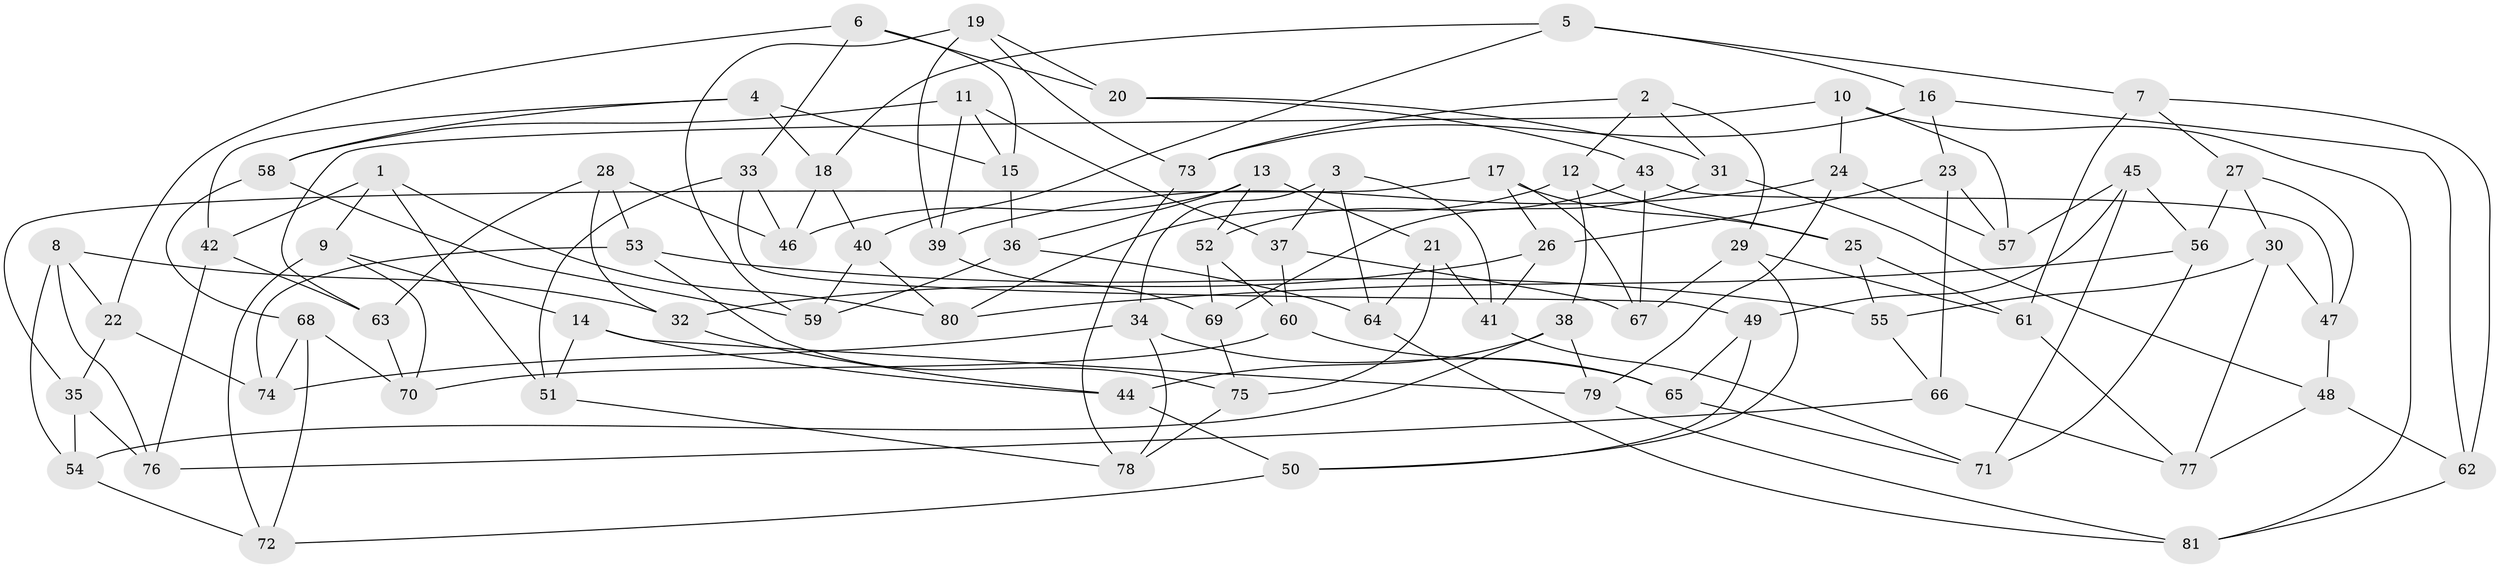 // coarse degree distribution, {9: 0.03508771929824561, 10: 0.017543859649122806, 8: 0.03508771929824561, 4: 0.7894736842105263, 12: 0.017543859649122806, 2: 0.017543859649122806, 6: 0.017543859649122806, 3: 0.07017543859649122}
// Generated by graph-tools (version 1.1) at 2025/53/03/04/25 22:53:38]
// undirected, 81 vertices, 162 edges
graph export_dot {
  node [color=gray90,style=filled];
  1;
  2;
  3;
  4;
  5;
  6;
  7;
  8;
  9;
  10;
  11;
  12;
  13;
  14;
  15;
  16;
  17;
  18;
  19;
  20;
  21;
  22;
  23;
  24;
  25;
  26;
  27;
  28;
  29;
  30;
  31;
  32;
  33;
  34;
  35;
  36;
  37;
  38;
  39;
  40;
  41;
  42;
  43;
  44;
  45;
  46;
  47;
  48;
  49;
  50;
  51;
  52;
  53;
  54;
  55;
  56;
  57;
  58;
  59;
  60;
  61;
  62;
  63;
  64;
  65;
  66;
  67;
  68;
  69;
  70;
  71;
  72;
  73;
  74;
  75;
  76;
  77;
  78;
  79;
  80;
  81;
  1 -- 9;
  1 -- 80;
  1 -- 42;
  1 -- 51;
  2 -- 31;
  2 -- 73;
  2 -- 29;
  2 -- 12;
  3 -- 34;
  3 -- 64;
  3 -- 41;
  3 -- 37;
  4 -- 42;
  4 -- 18;
  4 -- 15;
  4 -- 58;
  5 -- 18;
  5 -- 40;
  5 -- 16;
  5 -- 7;
  6 -- 33;
  6 -- 15;
  6 -- 22;
  6 -- 20;
  7 -- 27;
  7 -- 61;
  7 -- 62;
  8 -- 76;
  8 -- 54;
  8 -- 22;
  8 -- 32;
  9 -- 70;
  9 -- 72;
  9 -- 14;
  10 -- 81;
  10 -- 24;
  10 -- 57;
  10 -- 63;
  11 -- 37;
  11 -- 58;
  11 -- 39;
  11 -- 15;
  12 -- 38;
  12 -- 80;
  12 -- 25;
  13 -- 52;
  13 -- 46;
  13 -- 21;
  13 -- 36;
  14 -- 51;
  14 -- 44;
  14 -- 79;
  15 -- 36;
  16 -- 73;
  16 -- 23;
  16 -- 62;
  17 -- 67;
  17 -- 35;
  17 -- 26;
  17 -- 25;
  18 -- 46;
  18 -- 40;
  19 -- 20;
  19 -- 39;
  19 -- 59;
  19 -- 73;
  20 -- 31;
  20 -- 43;
  21 -- 75;
  21 -- 41;
  21 -- 64;
  22 -- 35;
  22 -- 74;
  23 -- 57;
  23 -- 66;
  23 -- 26;
  24 -- 79;
  24 -- 57;
  24 -- 39;
  25 -- 61;
  25 -- 55;
  26 -- 32;
  26 -- 41;
  27 -- 30;
  27 -- 56;
  27 -- 47;
  28 -- 53;
  28 -- 32;
  28 -- 46;
  28 -- 63;
  29 -- 67;
  29 -- 50;
  29 -- 61;
  30 -- 47;
  30 -- 55;
  30 -- 77;
  31 -- 48;
  31 -- 69;
  32 -- 44;
  33 -- 51;
  33 -- 49;
  33 -- 46;
  34 -- 74;
  34 -- 65;
  34 -- 78;
  35 -- 76;
  35 -- 54;
  36 -- 64;
  36 -- 59;
  37 -- 60;
  37 -- 67;
  38 -- 44;
  38 -- 54;
  38 -- 79;
  39 -- 69;
  40 -- 59;
  40 -- 80;
  41 -- 71;
  42 -- 76;
  42 -- 63;
  43 -- 47;
  43 -- 52;
  43 -- 67;
  44 -- 50;
  45 -- 49;
  45 -- 57;
  45 -- 56;
  45 -- 71;
  47 -- 48;
  48 -- 62;
  48 -- 77;
  49 -- 50;
  49 -- 65;
  50 -- 72;
  51 -- 78;
  52 -- 60;
  52 -- 69;
  53 -- 75;
  53 -- 74;
  53 -- 55;
  54 -- 72;
  55 -- 66;
  56 -- 80;
  56 -- 71;
  58 -- 68;
  58 -- 59;
  60 -- 65;
  60 -- 70;
  61 -- 77;
  62 -- 81;
  63 -- 70;
  64 -- 81;
  65 -- 71;
  66 -- 76;
  66 -- 77;
  68 -- 74;
  68 -- 70;
  68 -- 72;
  69 -- 75;
  73 -- 78;
  75 -- 78;
  79 -- 81;
}
